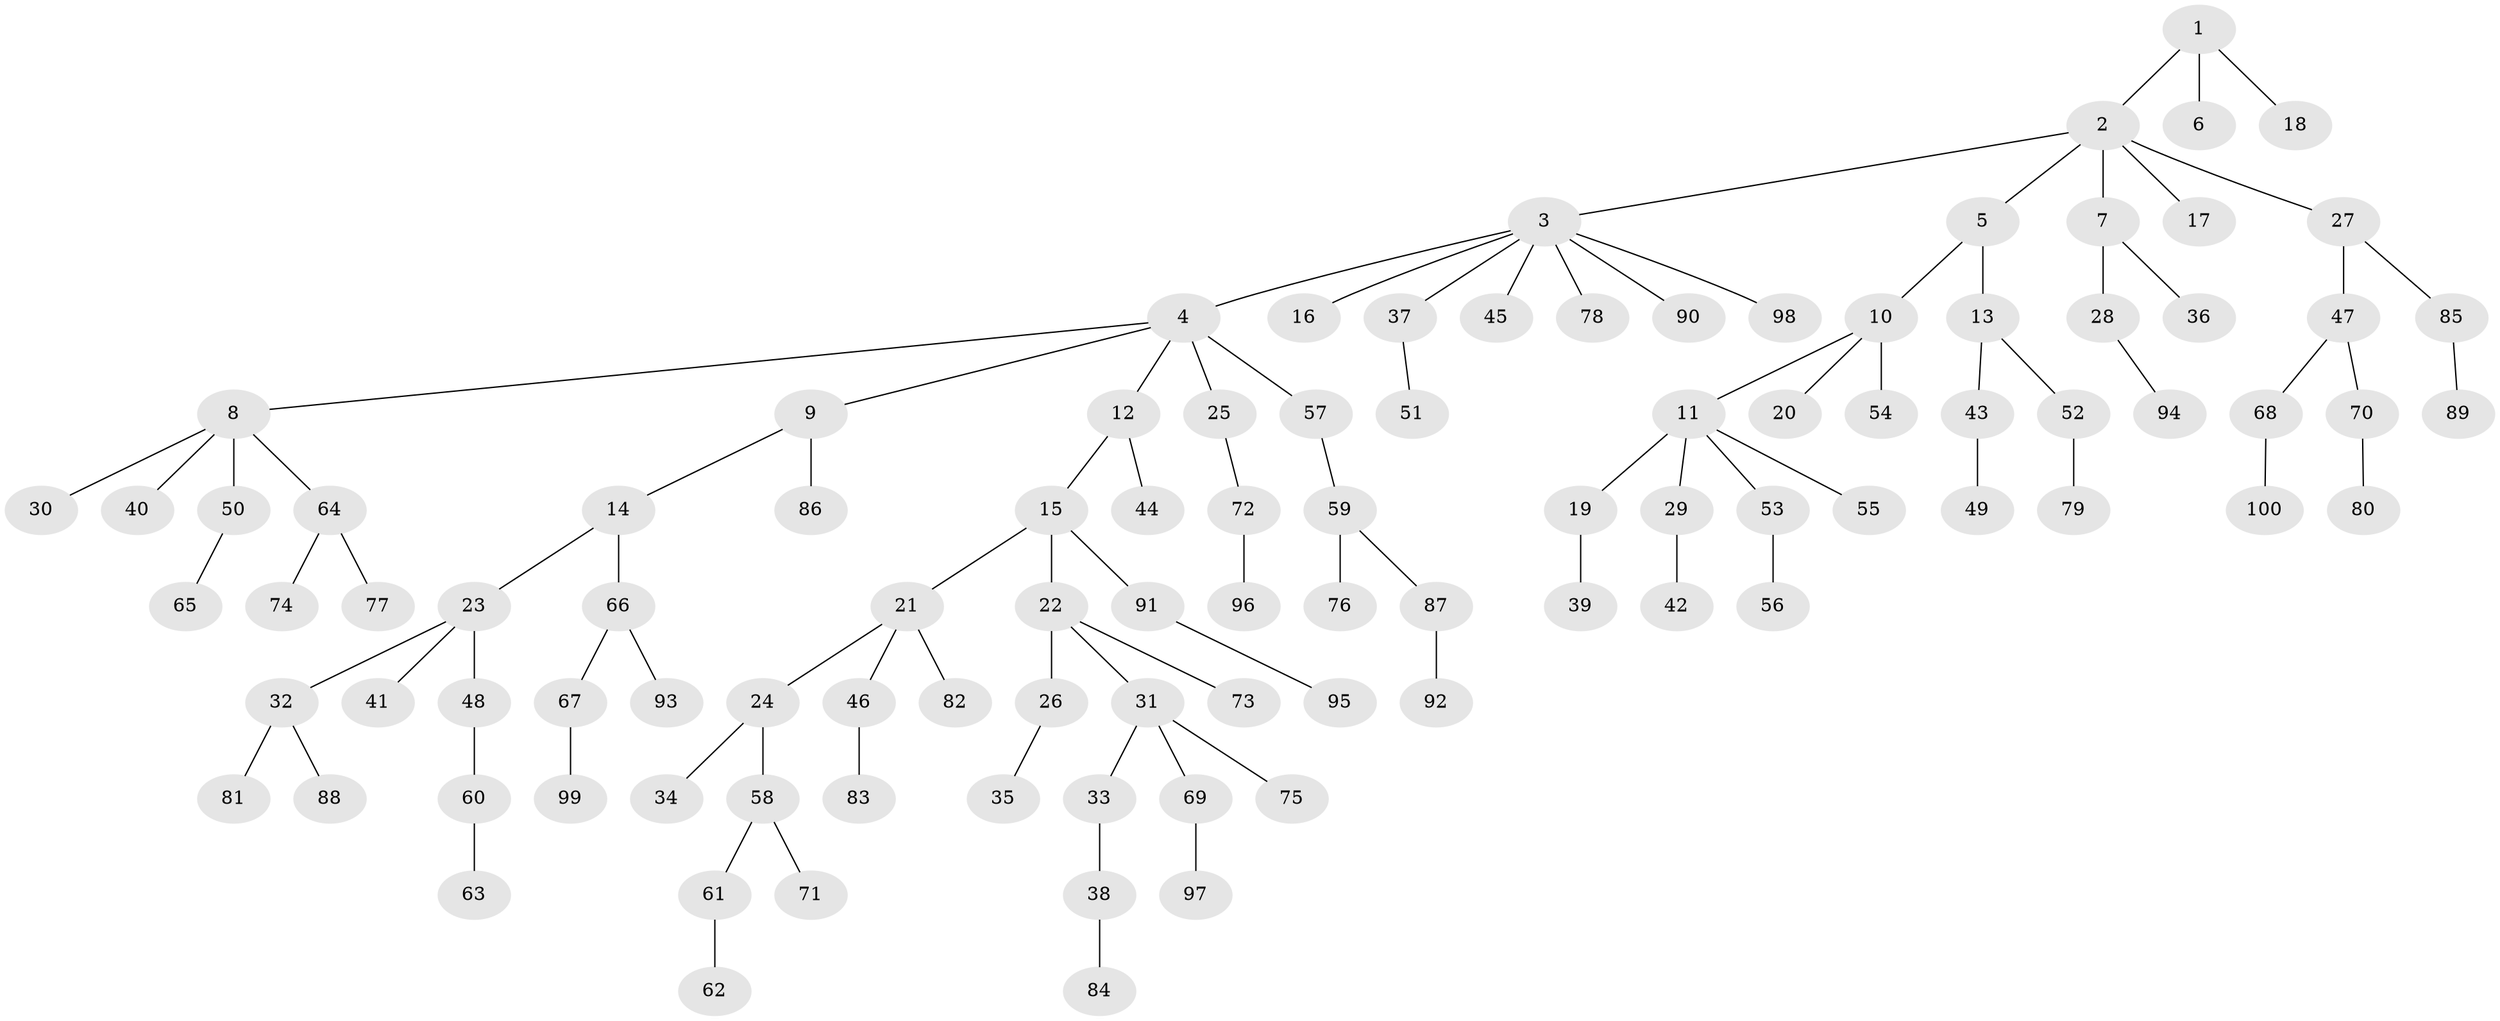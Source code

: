 // Generated by graph-tools (version 1.1) at 2025/50/03/09/25 03:50:19]
// undirected, 100 vertices, 99 edges
graph export_dot {
graph [start="1"]
  node [color=gray90,style=filled];
  1;
  2;
  3;
  4;
  5;
  6;
  7;
  8;
  9;
  10;
  11;
  12;
  13;
  14;
  15;
  16;
  17;
  18;
  19;
  20;
  21;
  22;
  23;
  24;
  25;
  26;
  27;
  28;
  29;
  30;
  31;
  32;
  33;
  34;
  35;
  36;
  37;
  38;
  39;
  40;
  41;
  42;
  43;
  44;
  45;
  46;
  47;
  48;
  49;
  50;
  51;
  52;
  53;
  54;
  55;
  56;
  57;
  58;
  59;
  60;
  61;
  62;
  63;
  64;
  65;
  66;
  67;
  68;
  69;
  70;
  71;
  72;
  73;
  74;
  75;
  76;
  77;
  78;
  79;
  80;
  81;
  82;
  83;
  84;
  85;
  86;
  87;
  88;
  89;
  90;
  91;
  92;
  93;
  94;
  95;
  96;
  97;
  98;
  99;
  100;
  1 -- 2;
  1 -- 6;
  1 -- 18;
  2 -- 3;
  2 -- 5;
  2 -- 7;
  2 -- 17;
  2 -- 27;
  3 -- 4;
  3 -- 16;
  3 -- 37;
  3 -- 45;
  3 -- 78;
  3 -- 90;
  3 -- 98;
  4 -- 8;
  4 -- 9;
  4 -- 12;
  4 -- 25;
  4 -- 57;
  5 -- 10;
  5 -- 13;
  7 -- 28;
  7 -- 36;
  8 -- 30;
  8 -- 40;
  8 -- 50;
  8 -- 64;
  9 -- 14;
  9 -- 86;
  10 -- 11;
  10 -- 20;
  10 -- 54;
  11 -- 19;
  11 -- 29;
  11 -- 53;
  11 -- 55;
  12 -- 15;
  12 -- 44;
  13 -- 43;
  13 -- 52;
  14 -- 23;
  14 -- 66;
  15 -- 21;
  15 -- 22;
  15 -- 91;
  19 -- 39;
  21 -- 24;
  21 -- 46;
  21 -- 82;
  22 -- 26;
  22 -- 31;
  22 -- 73;
  23 -- 32;
  23 -- 41;
  23 -- 48;
  24 -- 34;
  24 -- 58;
  25 -- 72;
  26 -- 35;
  27 -- 47;
  27 -- 85;
  28 -- 94;
  29 -- 42;
  31 -- 33;
  31 -- 69;
  31 -- 75;
  32 -- 81;
  32 -- 88;
  33 -- 38;
  37 -- 51;
  38 -- 84;
  43 -- 49;
  46 -- 83;
  47 -- 68;
  47 -- 70;
  48 -- 60;
  50 -- 65;
  52 -- 79;
  53 -- 56;
  57 -- 59;
  58 -- 61;
  58 -- 71;
  59 -- 76;
  59 -- 87;
  60 -- 63;
  61 -- 62;
  64 -- 74;
  64 -- 77;
  66 -- 67;
  66 -- 93;
  67 -- 99;
  68 -- 100;
  69 -- 97;
  70 -- 80;
  72 -- 96;
  85 -- 89;
  87 -- 92;
  91 -- 95;
}
